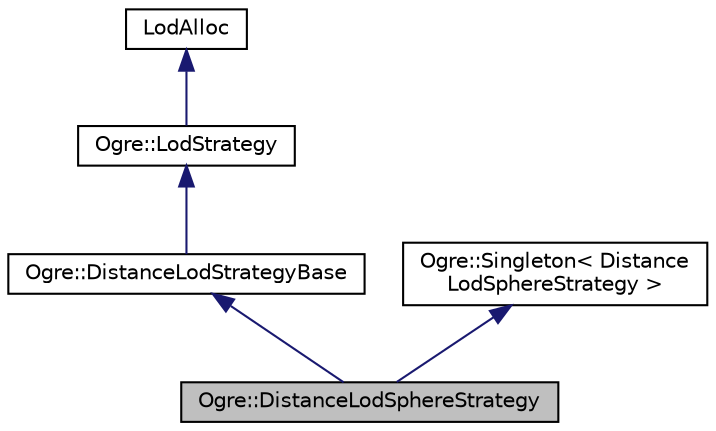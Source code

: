 digraph "Ogre::DistanceLodSphereStrategy"
{
  bgcolor="transparent";
  edge [fontname="Helvetica",fontsize="10",labelfontname="Helvetica",labelfontsize="10"];
  node [fontname="Helvetica",fontsize="10",shape=record];
  Node0 [label="Ogre::DistanceLodSphereStrategy",height=0.2,width=0.4,color="black", fillcolor="grey75", style="filled", fontcolor="black"];
  Node1 -> Node0 [dir="back",color="midnightblue",fontsize="10",style="solid",fontname="Helvetica"];
  Node1 [label="Ogre::DistanceLodStrategyBase",height=0.2,width=0.4,color="black",URL="$class_ogre_1_1_distance_lod_strategy_base.html",tooltip="Level of detail strategy based on distance from camera. "];
  Node2 -> Node1 [dir="back",color="midnightblue",fontsize="10",style="solid",fontname="Helvetica"];
  Node2 [label="Ogre::LodStrategy",height=0.2,width=0.4,color="black",URL="$class_ogre_1_1_lod_strategy.html",tooltip="Strategy for determining level of detail. "];
  Node3 -> Node2 [dir="back",color="midnightblue",fontsize="10",style="solid",fontname="Helvetica"];
  Node3 [label="LodAlloc",height=0.2,width=0.4,color="black",URL="$class_ogre_1_1_allocated_object.html"];
  Node4 -> Node0 [dir="back",color="midnightblue",fontsize="10",style="solid",fontname="Helvetica"];
  Node4 [label="Ogre::Singleton\< Distance\lLodSphereStrategy \>",height=0.2,width=0.4,color="black",URL="$class_ogre_1_1_singleton.html"];
}
